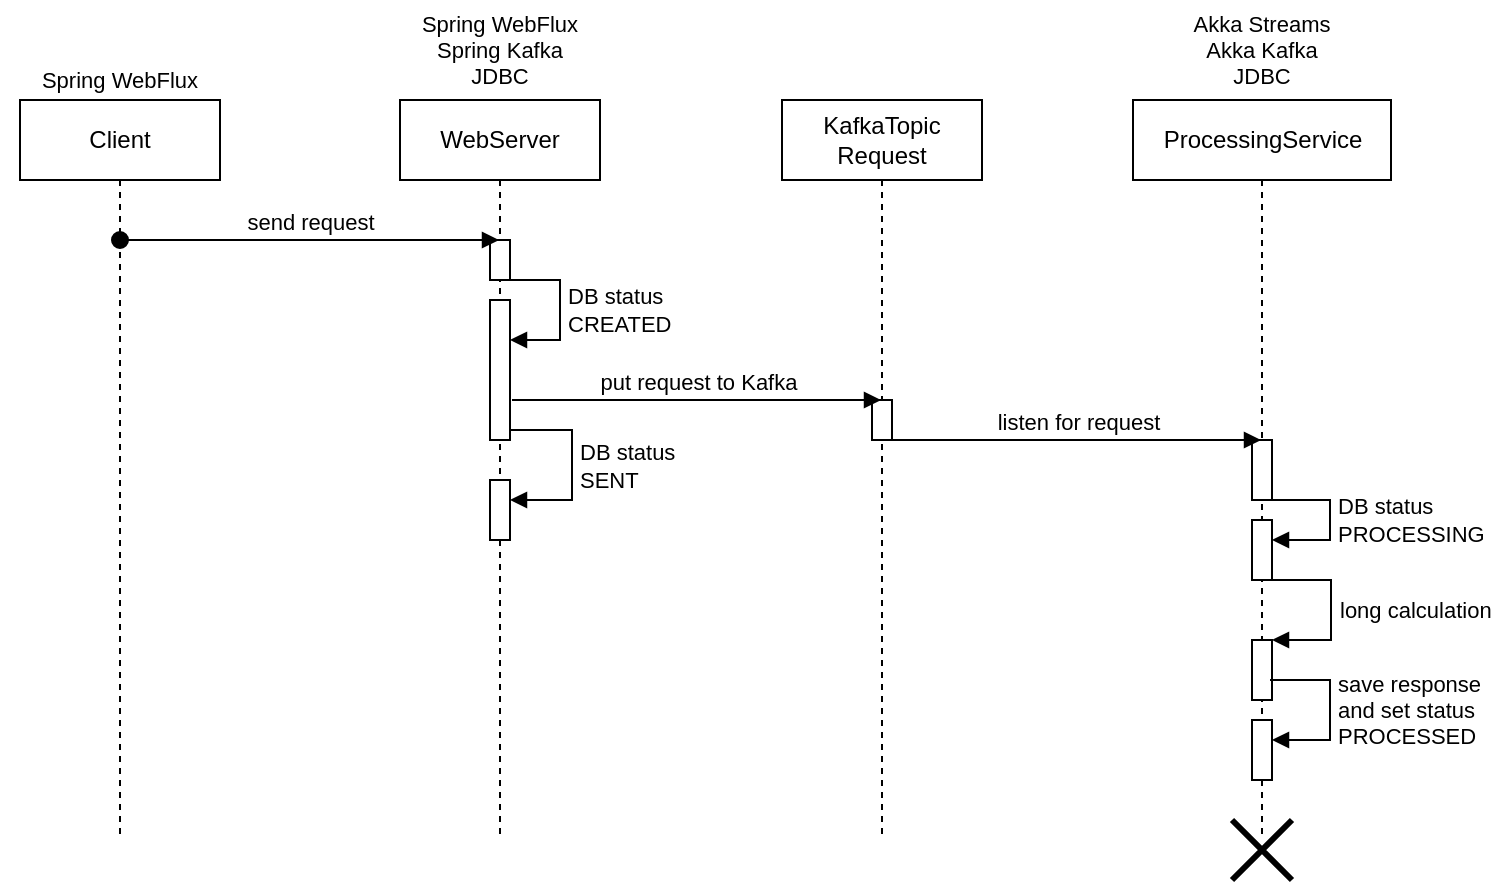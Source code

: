 <mxfile version="22.1.15" type="device">
  <diagram name="Page-1" id="1kcz_rIKNHUoaq0Fd4Ed">
    <mxGraphModel dx="1036" dy="606" grid="1" gridSize="10" guides="1" tooltips="1" connect="1" arrows="1" fold="1" page="1" pageScale="1" pageWidth="827" pageHeight="1169" math="0" shadow="0">
      <root>
        <mxCell id="0" />
        <mxCell id="1" parent="0" />
        <mxCell id="fyEY6ck3UhEqFUX1lH3_-4" value="Client" style="shape=umlLifeline;perimeter=lifelinePerimeter;whiteSpace=wrap;html=1;container=1;dropTarget=0;collapsible=0;recursiveResize=0;outlineConnect=0;portConstraint=eastwest;newEdgeStyle={&quot;curved&quot;:0,&quot;rounded&quot;:0};" parent="1" vertex="1">
          <mxGeometry x="50" y="110" width="100" height="370" as="geometry" />
        </mxCell>
        <mxCell id="fyEY6ck3UhEqFUX1lH3_-7" value="WebServer" style="shape=umlLifeline;perimeter=lifelinePerimeter;whiteSpace=wrap;html=1;container=1;dropTarget=0;collapsible=0;recursiveResize=0;outlineConnect=0;portConstraint=eastwest;newEdgeStyle={&quot;curved&quot;:0,&quot;rounded&quot;:0};" parent="1" vertex="1">
          <mxGeometry x="240" y="110" width="100" height="370" as="geometry" />
        </mxCell>
        <mxCell id="7GJ1uHU-1TYeC9K0zzer-1" value="" style="html=1;points=[[0,0,0,0,5],[0,1,0,0,-5],[1,0,0,0,5],[1,1,0,0,-5]];perimeter=orthogonalPerimeter;outlineConnect=0;targetShapes=umlLifeline;portConstraint=eastwest;newEdgeStyle={&quot;curved&quot;:0,&quot;rounded&quot;:0};" parent="fyEY6ck3UhEqFUX1lH3_-7" vertex="1">
          <mxGeometry x="45" y="100" width="10" height="70" as="geometry" />
        </mxCell>
        <mxCell id="7GJ1uHU-1TYeC9K0zzer-2" value="DB status&lt;br&gt;CREATED" style="html=1;align=left;spacingLeft=2;endArrow=block;rounded=0;edgeStyle=orthogonalEdgeStyle;curved=0;rounded=0;" parent="fyEY6ck3UhEqFUX1lH3_-7" source="7GJ1uHU-1TYeC9K0zzer-3" target="7GJ1uHU-1TYeC9K0zzer-1" edge="1">
          <mxGeometry relative="1" as="geometry">
            <mxPoint x="50" y="60" as="sourcePoint" />
            <Array as="points">
              <mxPoint x="80" y="90" />
              <mxPoint x="80" y="120" />
            </Array>
          </mxGeometry>
        </mxCell>
        <mxCell id="7GJ1uHU-1TYeC9K0zzer-3" value="" style="html=1;points=[[0,0,0,0,5],[0,1,0,0,-5],[1,0,0,0,5],[1,1,0,0,-5]];perimeter=orthogonalPerimeter;outlineConnect=0;targetShapes=umlLifeline;portConstraint=eastwest;newEdgeStyle={&quot;curved&quot;:0,&quot;rounded&quot;:0};" parent="fyEY6ck3UhEqFUX1lH3_-7" vertex="1">
          <mxGeometry x="45" y="70" width="10" height="20" as="geometry" />
        </mxCell>
        <mxCell id="7GJ1uHU-1TYeC9K0zzer-6" value="" style="html=1;points=[[0,0,0,0,5],[0,1,0,0,-5],[1,0,0,0,5],[1,1,0,0,-5]];perimeter=orthogonalPerimeter;outlineConnect=0;targetShapes=umlLifeline;portConstraint=eastwest;newEdgeStyle={&quot;curved&quot;:0,&quot;rounded&quot;:0};" parent="fyEY6ck3UhEqFUX1lH3_-7" vertex="1">
          <mxGeometry x="45" y="190" width="10" height="30" as="geometry" />
        </mxCell>
        <mxCell id="7GJ1uHU-1TYeC9K0zzer-7" value="DB status&lt;br&gt;SENT" style="html=1;align=left;spacingLeft=2;endArrow=block;rounded=0;edgeStyle=orthogonalEdgeStyle;curved=0;rounded=0;exitX=1;exitY=1;exitDx=0;exitDy=-5;exitPerimeter=0;" parent="fyEY6ck3UhEqFUX1lH3_-7" source="7GJ1uHU-1TYeC9K0zzer-1" target="7GJ1uHU-1TYeC9K0zzer-6" edge="1">
          <mxGeometry relative="1" as="geometry">
            <mxPoint x="-105" y="200" as="sourcePoint" />
            <Array as="points">
              <mxPoint x="86" y="165" />
              <mxPoint x="86" y="200" />
            </Array>
          </mxGeometry>
        </mxCell>
        <mxCell id="fyEY6ck3UhEqFUX1lH3_-9" value="KafkaTopic&lt;br&gt;Request" style="shape=umlLifeline;perimeter=lifelinePerimeter;whiteSpace=wrap;html=1;container=1;dropTarget=0;collapsible=0;recursiveResize=0;outlineConnect=0;portConstraint=eastwest;newEdgeStyle={&quot;curved&quot;:0,&quot;rounded&quot;:0};" parent="1" vertex="1">
          <mxGeometry x="431" y="110" width="100" height="370" as="geometry" />
        </mxCell>
        <mxCell id="fyEY6ck3UhEqFUX1lH3_-12" value="" style="html=1;points=[[0,0,0,0,5],[0,1,0,0,-5],[1,0,0,0,5],[1,1,0,0,-5]];perimeter=orthogonalPerimeter;outlineConnect=0;targetShapes=umlLifeline;portConstraint=eastwest;newEdgeStyle={&quot;curved&quot;:0,&quot;rounded&quot;:0};" parent="fyEY6ck3UhEqFUX1lH3_-9" vertex="1">
          <mxGeometry x="45" y="150" width="10" height="20" as="geometry" />
        </mxCell>
        <mxCell id="fyEY6ck3UhEqFUX1lH3_-11" value="ProcessingService" style="shape=umlLifeline;perimeter=lifelinePerimeter;whiteSpace=wrap;html=1;container=1;dropTarget=0;collapsible=0;recursiveResize=0;outlineConnect=0;portConstraint=eastwest;newEdgeStyle={&quot;curved&quot;:0,&quot;rounded&quot;:0};" parent="1" vertex="1">
          <mxGeometry x="606.5" y="110" width="129" height="370" as="geometry" />
        </mxCell>
        <mxCell id="fyEY6ck3UhEqFUX1lH3_-15" value="" style="html=1;points=[[0,0,0,0,5],[0,1,0,0,-5],[1,0,0,0,5],[1,1,0,0,-5]];perimeter=orthogonalPerimeter;outlineConnect=0;targetShapes=umlLifeline;portConstraint=eastwest;newEdgeStyle={&quot;curved&quot;:0,&quot;rounded&quot;:0};" parent="fyEY6ck3UhEqFUX1lH3_-11" vertex="1">
          <mxGeometry x="59.5" y="170" width="10" height="30" as="geometry" />
        </mxCell>
        <mxCell id="fyEY6ck3UhEqFUX1lH3_-16" value="" style="html=1;points=[[0,0,0,0,5],[0,1,0,0,-5],[1,0,0,0,5],[1,1,0,0,-5]];perimeter=orthogonalPerimeter;outlineConnect=0;targetShapes=umlLifeline;portConstraint=eastwest;newEdgeStyle={&quot;curved&quot;:0,&quot;rounded&quot;:0};" parent="fyEY6ck3UhEqFUX1lH3_-11" vertex="1">
          <mxGeometry x="59.5" y="270" width="10" height="30" as="geometry" />
        </mxCell>
        <mxCell id="fyEY6ck3UhEqFUX1lH3_-17" value="long calculation" style="html=1;align=left;spacingLeft=2;endArrow=block;rounded=0;edgeStyle=orthogonalEdgeStyle;curved=0;rounded=0;" parent="fyEY6ck3UhEqFUX1lH3_-11" edge="1" target="fyEY6ck3UhEqFUX1lH3_-16">
          <mxGeometry relative="1" as="geometry">
            <mxPoint x="68.5" y="240" as="sourcePoint" />
            <Array as="points">
              <mxPoint x="99" y="240" />
              <mxPoint x="99" y="270" />
            </Array>
            <mxPoint x="73.5" y="270" as="targetPoint" />
          </mxGeometry>
        </mxCell>
        <mxCell id="tavOgSHdc3jZpDp7xc1Q-1" value="" style="html=1;points=[[0,0,0,0,5],[0,1,0,0,-5],[1,0,0,0,5],[1,1,0,0,-5]];perimeter=orthogonalPerimeter;outlineConnect=0;targetShapes=umlLifeline;portConstraint=eastwest;newEdgeStyle={&quot;curved&quot;:0,&quot;rounded&quot;:0};" parent="fyEY6ck3UhEqFUX1lH3_-11" vertex="1">
          <mxGeometry x="59.5" y="210" width="10" height="30" as="geometry" />
        </mxCell>
        <mxCell id="tavOgSHdc3jZpDp7xc1Q-2" value="DB status&lt;br&gt;PROCESSING" style="html=1;align=left;spacingLeft=2;endArrow=block;rounded=0;edgeStyle=orthogonalEdgeStyle;curved=0;rounded=0;" parent="fyEY6ck3UhEqFUX1lH3_-11" target="tavOgSHdc3jZpDp7xc1Q-1" edge="1">
          <mxGeometry relative="1" as="geometry">
            <mxPoint x="68.5" y="200" as="sourcePoint" />
            <Array as="points">
              <mxPoint x="98.5" y="200" />
              <mxPoint x="98.5" y="220" />
            </Array>
          </mxGeometry>
        </mxCell>
        <mxCell id="tavOgSHdc3jZpDp7xc1Q-4" value="" style="html=1;points=[[0,0,0,0,5],[0,1,0,0,-5],[1,0,0,0,5],[1,1,0,0,-5]];perimeter=orthogonalPerimeter;outlineConnect=0;targetShapes=umlLifeline;portConstraint=eastwest;newEdgeStyle={&quot;curved&quot;:0,&quot;rounded&quot;:0};" parent="fyEY6ck3UhEqFUX1lH3_-11" vertex="1">
          <mxGeometry x="59.5" y="310" width="10" height="30" as="geometry" />
        </mxCell>
        <mxCell id="tavOgSHdc3jZpDp7xc1Q-5" value="save response&lt;br&gt;and set status&lt;br&gt;PROCESSED" style="html=1;align=left;spacingLeft=2;endArrow=block;rounded=0;edgeStyle=orthogonalEdgeStyle;curved=0;rounded=0;" parent="fyEY6ck3UhEqFUX1lH3_-11" target="tavOgSHdc3jZpDp7xc1Q-4" edge="1">
          <mxGeometry relative="1" as="geometry">
            <mxPoint x="68.5" y="290" as="sourcePoint" />
            <Array as="points">
              <mxPoint x="98.5" y="320" />
            </Array>
          </mxGeometry>
        </mxCell>
        <mxCell id="tYFYidzVY3siCUhTqQXA-1" value="Spring WebFlux&lt;br&gt;Spring Kafka&lt;br&gt;JDBC" style="text;html=1;strokeColor=none;fillColor=none;align=center;verticalAlign=middle;whiteSpace=wrap;rounded=0;fontSize=11;" parent="1" vertex="1">
          <mxGeometry x="230" y="60" width="120" height="50" as="geometry" />
        </mxCell>
        <mxCell id="tYFYidzVY3siCUhTqQXA-2" value="Akka Streams&lt;br&gt;Akka Kafka&lt;br&gt;JDBC" style="text;html=1;strokeColor=none;fillColor=none;align=center;verticalAlign=middle;whiteSpace=wrap;rounded=0;fontSize=11;" parent="1" vertex="1">
          <mxGeometry x="611" y="60" width="120" height="50" as="geometry" />
        </mxCell>
        <mxCell id="tYFYidzVY3siCUhTqQXA-3" value="Spring WebFlux" style="text;html=1;strokeColor=none;fillColor=none;align=center;verticalAlign=middle;whiteSpace=wrap;rounded=0;fontSize=11;" parent="1" vertex="1">
          <mxGeometry x="40" y="90" width="120" height="20" as="geometry" />
        </mxCell>
        <mxCell id="tavOgSHdc3jZpDp7xc1Q-6" value="" style="shape=umlDestroy;whiteSpace=wrap;html=1;strokeWidth=3;targetShapes=umlLifeline;" parent="1" vertex="1">
          <mxGeometry x="656" y="470" width="30" height="30" as="geometry" />
        </mxCell>
        <mxCell id="fyEY6ck3UhEqFUX1lH3_-6" value="send request" style="html=1;verticalAlign=bottom;startArrow=oval;endArrow=block;startSize=8;curved=0;rounded=0;" parent="1" target="fyEY6ck3UhEqFUX1lH3_-7" edge="1">
          <mxGeometry relative="1" as="geometry">
            <mxPoint x="100" y="180" as="sourcePoint" />
            <mxPoint x="250" y="180" as="targetPoint" />
          </mxGeometry>
        </mxCell>
        <mxCell id="fyEY6ck3UhEqFUX1lH3_-8" value="put request to Kafka" style="html=1;verticalAlign=bottom;endArrow=block;curved=0;rounded=0;" parent="1" target="fyEY6ck3UhEqFUX1lH3_-9" edge="1">
          <mxGeometry width="80" relative="1" as="geometry">
            <mxPoint x="296" y="260" as="sourcePoint" />
            <mxPoint x="431" y="260" as="targetPoint" />
          </mxGeometry>
        </mxCell>
        <mxCell id="fyEY6ck3UhEqFUX1lH3_-14" value="listen for request" style="html=1;verticalAlign=bottom;endArrow=block;curved=0;rounded=0;" parent="1" edge="1">
          <mxGeometry width="80" relative="1" as="geometry">
            <mxPoint x="486" y="280" as="sourcePoint" />
            <mxPoint x="670.5" y="280" as="targetPoint" />
          </mxGeometry>
        </mxCell>
      </root>
    </mxGraphModel>
  </diagram>
</mxfile>
